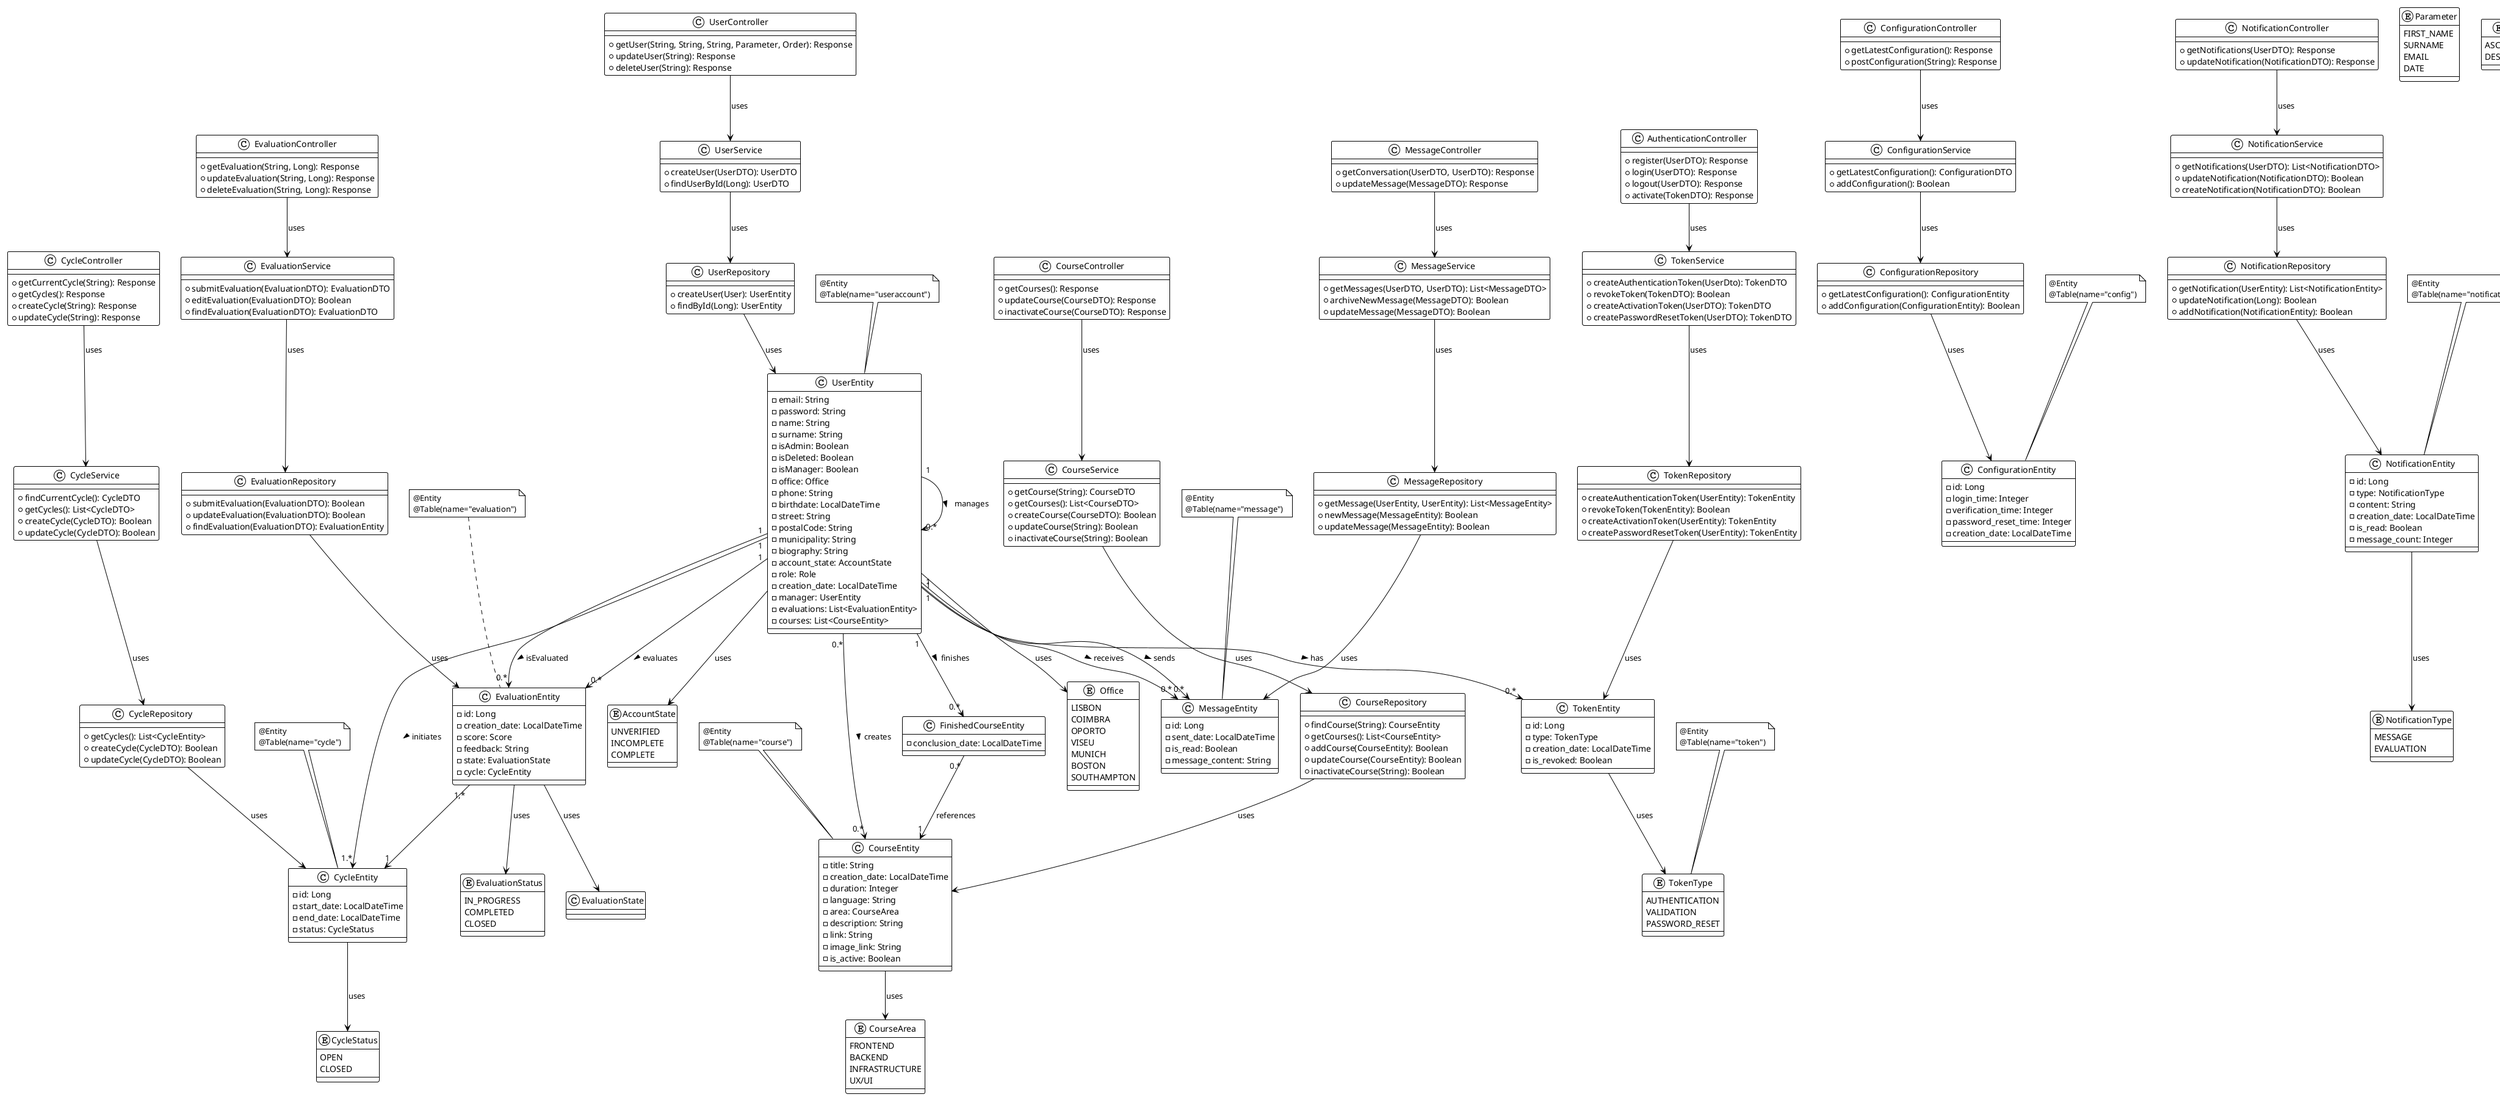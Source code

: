 @startuml
!theme plain

' --- Entities ---
class UserEntity {
  - email: String
  - password: String
  - name: String
  - surname: String
  - isAdmin: Boolean
  - isDeleted: Boolean
  - isManager: Boolean
  - office: Office
  - phone: String
  - birthdate: LocalDateTime
  - street: String
  - postalCode: String
  - municipality: String
  - biography: String
  - account_state: AccountState
  - role: Role
  - creation_date: LocalDateTime
  - manager: UserEntity
  - evaluations: List<EvaluationEntity>
  - courses: List<CourseEntity>
}

class EvaluationEntity {
  - id: Long
  - creation_date: LocalDateTime
  - score: Score
  - feedback: String
  - state: EvaluationState
  - cycle: CycleEntity
}

class CycleEntity {
  - id: Long
  - start_date: LocalDateTime
  - end_date: LocalDateTime
  - status: CycleStatus
}

class CourseEntity {
  - title: String
  - creation_date: LocalDateTime
  - duration: Integer
  - language: String
  - area: CourseArea
  - description: String
  - link: String
  - image_link: String
  - is_active: Boolean
}

class FinishedCourseEntity {
    - conclusion_date: LocalDateTime
}

class TokenEntity {
  - id: Long
  - type: TokenType
  - creation_date: LocalDateTime
  - is_revoked: Boolean
}

class ConfigurationEntity {
  - id: Long
  - login_time: Integer
  - verification_time: Integer
  - password_reset_time: Integer
  - creation_date: LocalDateTime
}

class NotificationEntity {
  - id: Long
  - type: NotificationType
  - content: String
  - creation_date: LocalDateTime
  - is_read: Boolean
  - message_count: Integer
}

class MessageEntity {
  - id: Long
  - sent_date: LocalDateTime
  - is_read: Boolean
  - message_content: String
}

' --- Repositories ---
class UserRepository {
  + createUser(User): UserEntity
  + findById(Long): UserEntity
}

class EvaluationRepository {
  + submitEvaluation(EvaluationDTO): Boolean
  + updateEvaluation(EvaluationDTO): Boolean
  + findEvaluation(EvaluationDTO): EvaluationEntity
}

class CycleRepository {
    + getCycles(): List<CycleEntity>
    + createCycle(CycleDTO): Boolean
    + updateCycle(CycleDTO): Boolean
}

class CourseRepository {
    + findCourse(String): CourseEntity
    + getCourses(): List<CourseEntity>
    + addCourse(CourseEntity): Boolean
    + updateCourse(CourseEntity): Boolean
    + inactivateCourse(String): Boolean
}

class TokenRepository {
    + createAuthenticationToken(UserEntity): TokenEntity
    + revokeToken(TokenEntity): Boolean
    + createActivationToken(UserEntity): TokenEntity
    + createPasswordResetToken(UserEntity): TokenEntity
}

class ConfigurationRepository {
    + getLatestConfiguration(): ConfigurationEntity
    + addConfiguration(ConfigurationEntity): Boolean
}

class NotificationRepository {
    + getNotification(UserEntity): List<NotificationEntity>
    + updateNotification(Long): Boolean
    + addNotification(NotificationEntity): Boolean
}

class MessageRepository {
    + getMessage(UserEntity, UserEntity): List<MessageEntity>
    + newMessage(MessageEntity): Boolean
    + updateMessage(MessageEntity): Boolean
}


' --- Service Layer ---
class UserService {
  + createUser(UserDTO): UserDTO
  + findUserById(Long): UserDTO
}

class EvaluationService {
  + submitEvaluation(EvaluationDTO): EvaluationDTO
  + editEvaluation(EvaluationDTO): Boolean
  + findEvaluation(EvaluationDTO): EvaluationDTO
}

class CycleService {
    + findCurrentCycle(): CycleDTO
    + getCycles(): List<CycleDTO>
    + createCycle(CycleDTO): Boolean
    + updateCycle(CycleDTO): Boolean
}

class CourseService {
    + getCourse(String): CourseDTO
    + getCourses(): List<CourseDTO>
    + createCourse(CourseDTO): Boolean
    + updateCourse(String): Boolean
    + inactivateCourse(String): Boolean
}

class TokenService {
    + createAuthenticationToken(UserDto): TokenDTO
    + revokeToken(TokenDTO): Boolean
    + createActivationToken(UserDTO): TokenDTO
    + createPasswordResetToken(UserDTO): TokenDTO
}

class ConfigurationService {
    + getLatestConfiguration(): ConfigurationDTO
    + addConfiguration(): Boolean
}

class NotificationService {
    + getNotifications(UserDTO): List<NotificationDTO>
    + updateNotification(NotificationDTO): Boolean
    + createNotification(NotificationDTO): Boolean
}

class MessageService {
    + getMessages(UserDTO, UserDTO): List<MessageDTO>
    + archiveNewMessage(MessageDTO): Boolean
    + updateMessage(MessageDTO): Boolean
}


' --- REST Controllers ---
class AuthenticationController {
  + register(UserDTO): Response
  + login(UserDTO): Response
  + logout(UserDTO): Response
  + activate(TokenDTO): Response
}

class UserController {
    + getUser(String, String, String, Parameter, Order): Response
    + updateUser(String): Response
    + deleteUser(String): Response
}

class CycleController {
    + getCurrentCycle(String): Response
    + getCycles(): Response
    + createCycle(String): Response
    + updateCycle(String): Response
}

class EvaluationController {
    + getEvaluation(String, Long): Response
    + updateEvaluation(String, Long): Response
    + deleteEvaluation(String, Long): Response
}

class ConfigurationController {
    + getLatestConfiguration(): Response
    + postConfiguration(String): Response
}

class CourseController {
    + getCourses(): Response
    + updateCourse(CourseDTO): Response
    + inactivateCourse(CourseDTO): Response
}



class NotificationController {
    + getNotifications(UserDTO): Response
    + updateNotification(NotificationDTO): Response
}

class MessageController {
    + getConversation(UserDTO, UserDTO): Response
    + updateMessage(MessageDTO): Response
}

' --- Relationships ---
' --- User ---
UserEntity "1" --> "0.*" EvaluationEntity : isEvaluated >
UserEntity "1" --> "0.*" EvaluationEntity : evaluates >
UserEntity "1" --> "0.*" UserEntity : manages >
UserEntity "0.*" --> "0.*" CourseEntity : creates >
UserEntity "1" --> "0.*" FinishedCourseEntity: finishes >
UserEntity "1" --> "0.*" MessageEntity : receives >
UserEntity "1" --> "0.*" MessageEntity : sends >
UserEntity "1" --> "1.*" CycleEntity : initiates >
UserEntity "1" --> "0.*" TokenEntity : has >
UserEntity --> Office : uses
UserEntity --> AccountState : uses
UserController --> UserService : uses
UserService --> UserRepository : uses
UserRepository --> UserEntity : uses

' --- Evaluation ---
EvaluationEntity "1,*" --> "1" CycleEntity
EvaluationController --> EvaluationService : uses
EvaluationService --> EvaluationRepository : uses
EvaluationRepository --> EvaluationEntity : uses
EvaluationEntity --> EvaluationState : uses
EvaluationEntity --> EvaluationStatus : uses

' --- Cycles ---
CycleController --> CycleService : uses
CycleService --> CycleRepository : uses
CycleRepository --> CycleEntity : uses
CycleEntity --> CycleStatus : uses

' --- Courses ---
CourseController --> CourseService : uses
CourseService --> CourseRepository : uses
CourseRepository --> CourseEntity : uses
CourseEntity --> CourseArea : uses

' --- FinishedCourses ---
FinishedCourseEntity "0.*" --> "1" CourseEntity : references



' --- Token ---
AuthenticationController --> TokenService : uses
TokenService --> TokenRepository : uses
TokenRepository --> TokenEntity : uses
TokenEntity --> TokenType : uses

' --- Configuration ---
ConfigurationController --> ConfigurationService : uses
ConfigurationService --> ConfigurationRepository : uses
ConfigurationRepository --> ConfigurationEntity : uses

' --- Notification ---
NotificationController --> NotificationService : uses
NotificationService --> NotificationRepository : uses
NotificationRepository --> NotificationEntity : uses
NotificationEntity --> NotificationType : uses

' --- Messages ---
MessageController --> MessageService : uses
MessageService --> MessageRepository : uses
MessageRepository --> MessageEntity : uses


' --- Enums ---
enum Office {
  LISBON
  COIMBRA
  OPORTO
  VISEU
  MUNICH
  BOSTON
  SOUTHAMPTON
}

enum CourseArea {
    FRONTEND
    BACKEND
    INFRASTRUCTURE
    UX/UI
}

enum TokenType {
    AUTHENTICATION
    VALIDATION
    PASSWORD_RESET
}

enum NotificationType {
    MESSAGE
    EVALUATION
}

enum AccountState {
    UNVERIFIED
    INCOMPLETE
    COMPLETE
}

enum EvaluationStatus {
  IN_PROGRESS
  COMPLETED
  CLOSED
}

enum CycleStatus {
  OPEN
  CLOSED
}

enum Parameter {
    FIRST_NAME
    SURNAME
    EMAIL
    DATE
}

enum Order {
    ASCENDING
    DESCENDING
}

' --- Jakarta EE Annotations ---
note top of UserEntity
  @Entity
  @Table(name="useraccount")
end note

note top of CycleEntity
  @Entity
  @Table(name="cycle")
end note

note top of EvaluationEntity
  @Entity
  @Table(name="evaluation")
end note

note top of MessageEntity
  @Entity
  @Table(name="message")
end note

note top of CourseEntity
  @Entity
  @Table(name="course")
end note

note top of TokenType
  @Entity
  @Table(name="token")
end note

note top of ConfigurationEntity
  @Entity
  @Table(name="config")
end note

note top of NotificationEntity
  @Entity
  @Table(name="notification")
end note

@enduml